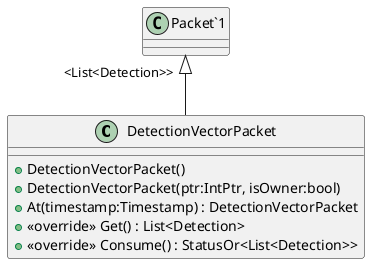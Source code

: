 @startuml
class DetectionVectorPacket {
    + DetectionVectorPacket()
    + DetectionVectorPacket(ptr:IntPtr, isOwner:bool)
    + At(timestamp:Timestamp) : DetectionVectorPacket
    + <<override>> Get() : List<Detection>
    + <<override>> Consume() : StatusOr<List<Detection>>
}
"Packet`1" "<List<Detection>>" <|-- DetectionVectorPacket
@enduml
